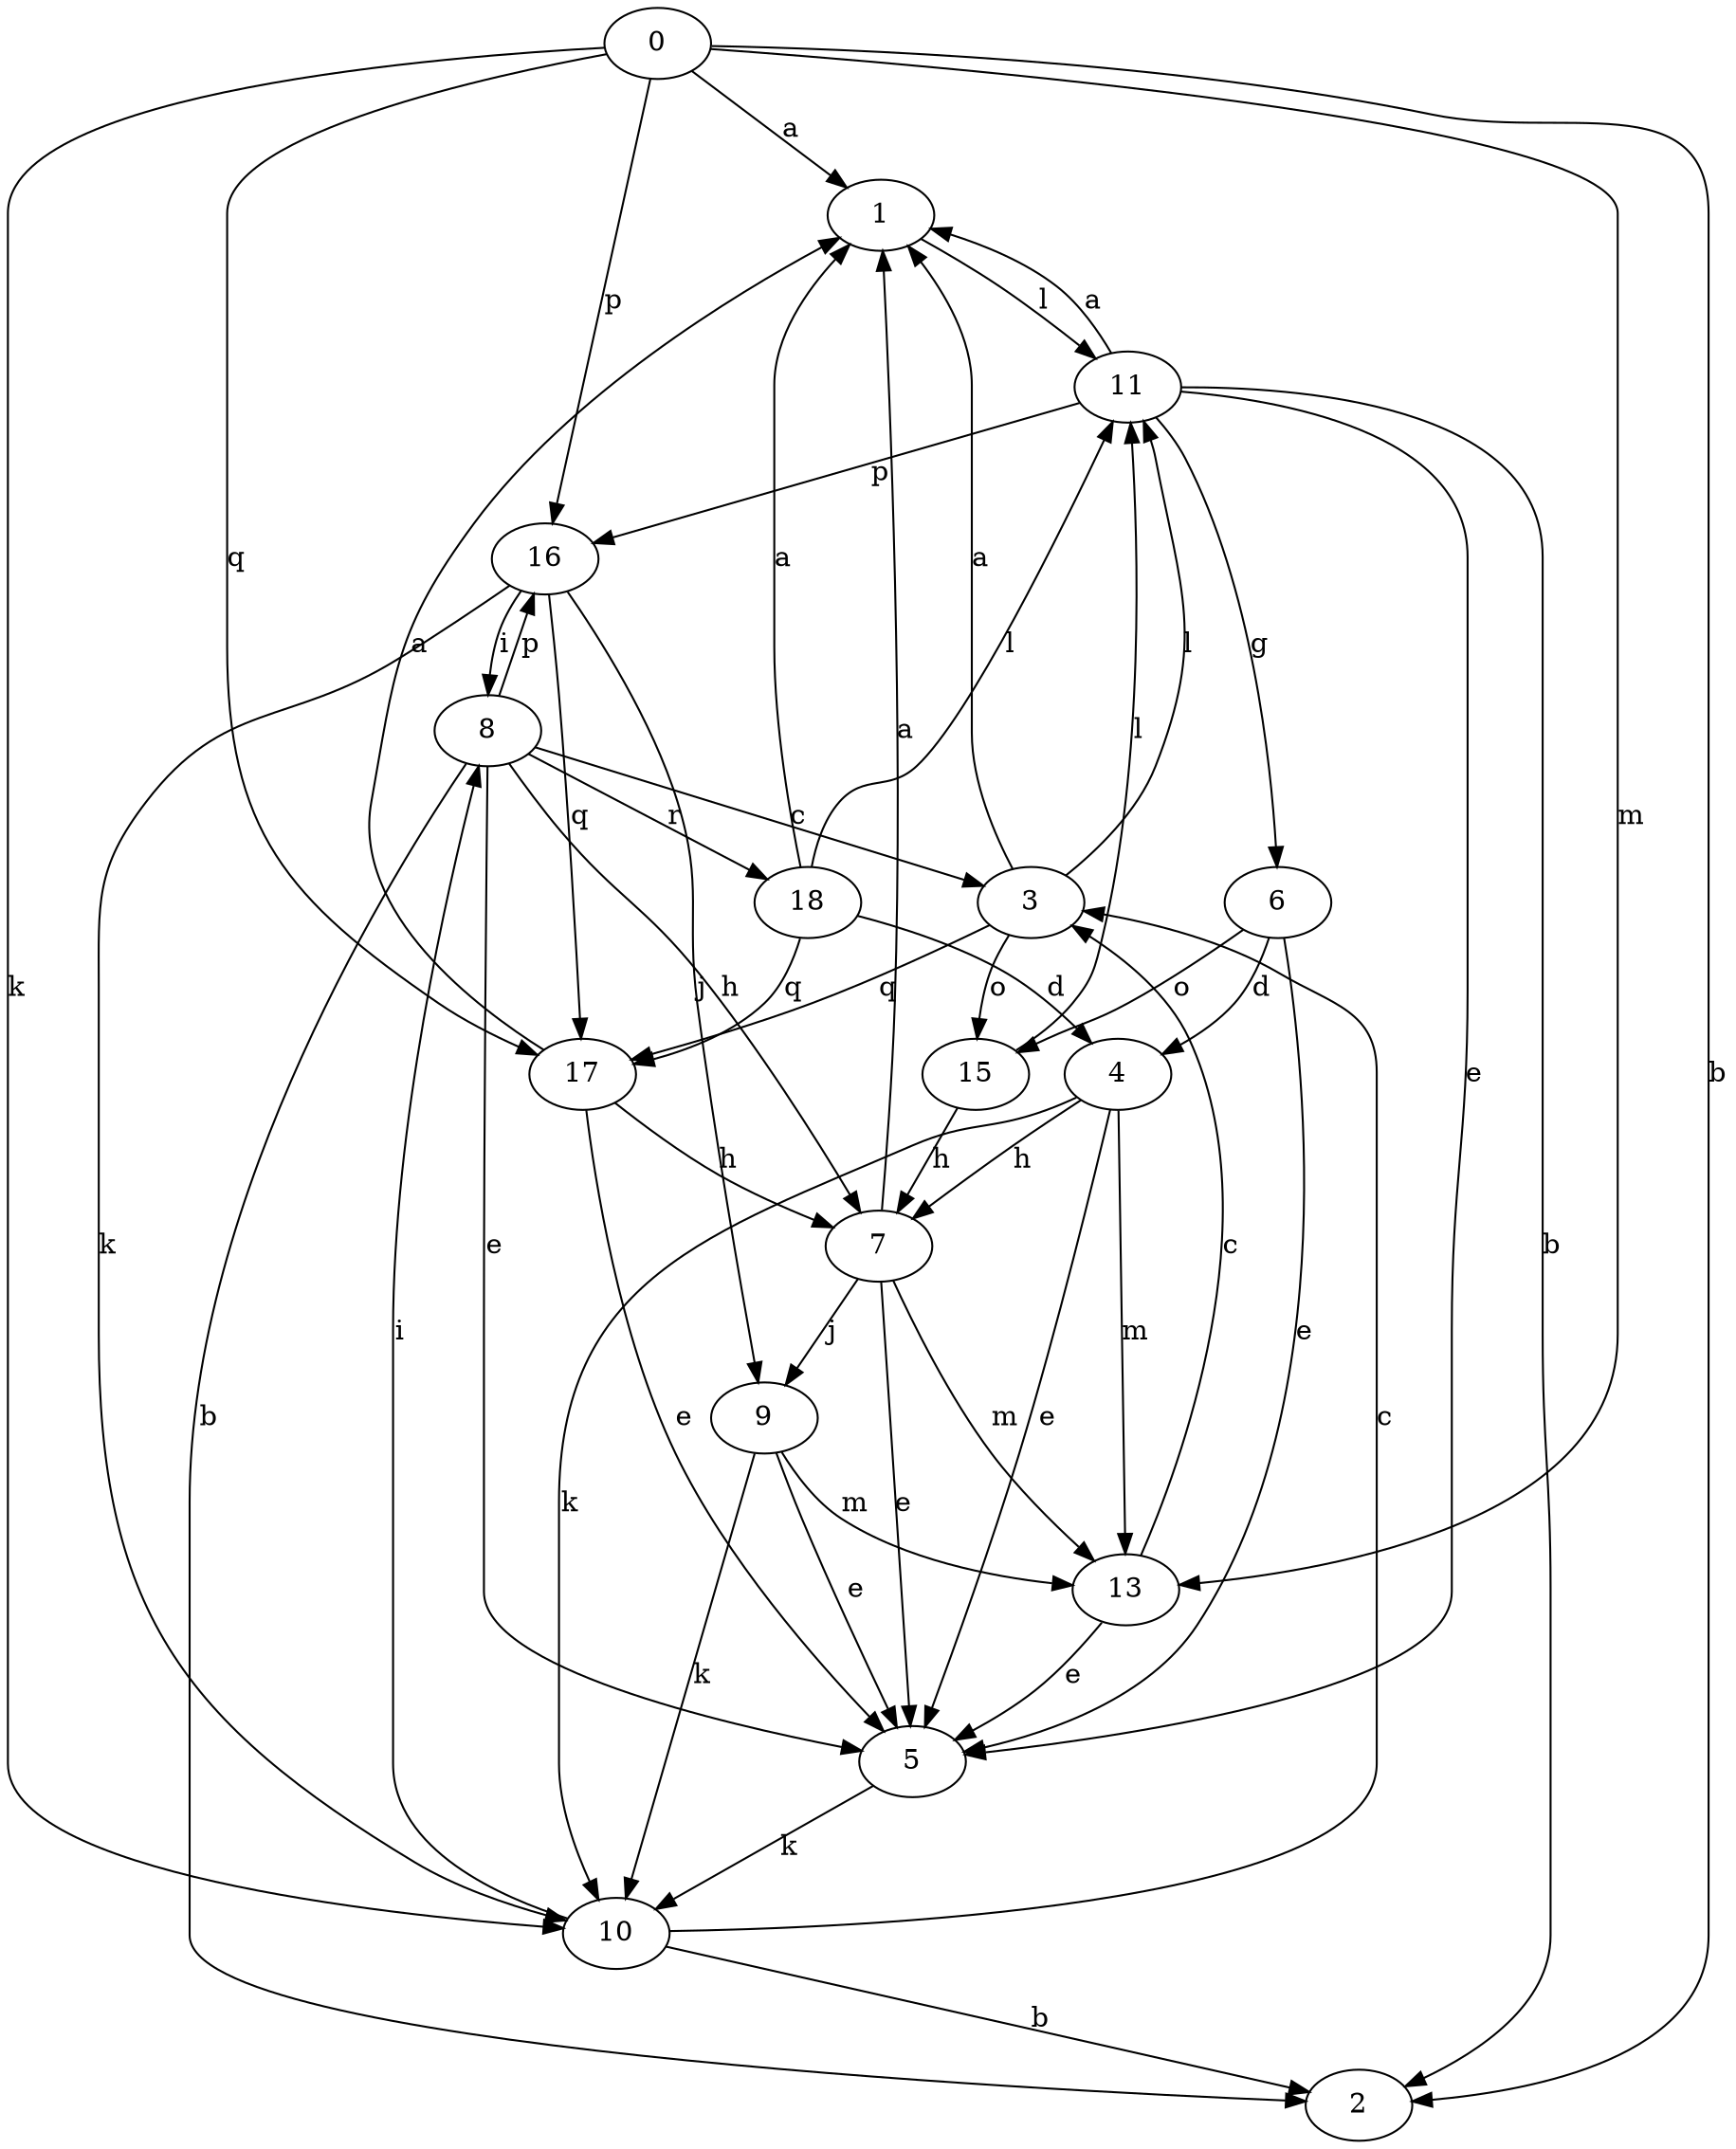strict digraph  {
1;
2;
3;
4;
5;
6;
7;
8;
9;
10;
11;
13;
15;
0;
16;
17;
18;
1 -> 11  [label=l];
3 -> 1  [label=a];
3 -> 11  [label=l];
3 -> 15  [label=o];
3 -> 17  [label=q];
4 -> 5  [label=e];
4 -> 7  [label=h];
4 -> 10  [label=k];
4 -> 13  [label=m];
5 -> 10  [label=k];
6 -> 4  [label=d];
6 -> 5  [label=e];
6 -> 15  [label=o];
7 -> 1  [label=a];
7 -> 5  [label=e];
7 -> 9  [label=j];
7 -> 13  [label=m];
8 -> 2  [label=b];
8 -> 3  [label=c];
8 -> 5  [label=e];
8 -> 7  [label=h];
8 -> 16  [label=p];
8 -> 18  [label=r];
9 -> 5  [label=e];
9 -> 10  [label=k];
9 -> 13  [label=m];
10 -> 2  [label=b];
10 -> 3  [label=c];
10 -> 8  [label=i];
11 -> 1  [label=a];
11 -> 2  [label=b];
11 -> 5  [label=e];
11 -> 6  [label=g];
11 -> 16  [label=p];
13 -> 3  [label=c];
13 -> 5  [label=e];
15 -> 7  [label=h];
15 -> 11  [label=l];
0 -> 1  [label=a];
0 -> 2  [label=b];
0 -> 10  [label=k];
0 -> 13  [label=m];
0 -> 16  [label=p];
0 -> 17  [label=q];
16 -> 8  [label=i];
16 -> 9  [label=j];
16 -> 10  [label=k];
16 -> 17  [label=q];
17 -> 1  [label=a];
17 -> 5  [label=e];
17 -> 7  [label=h];
18 -> 1  [label=a];
18 -> 4  [label=d];
18 -> 11  [label=l];
18 -> 17  [label=q];
}
